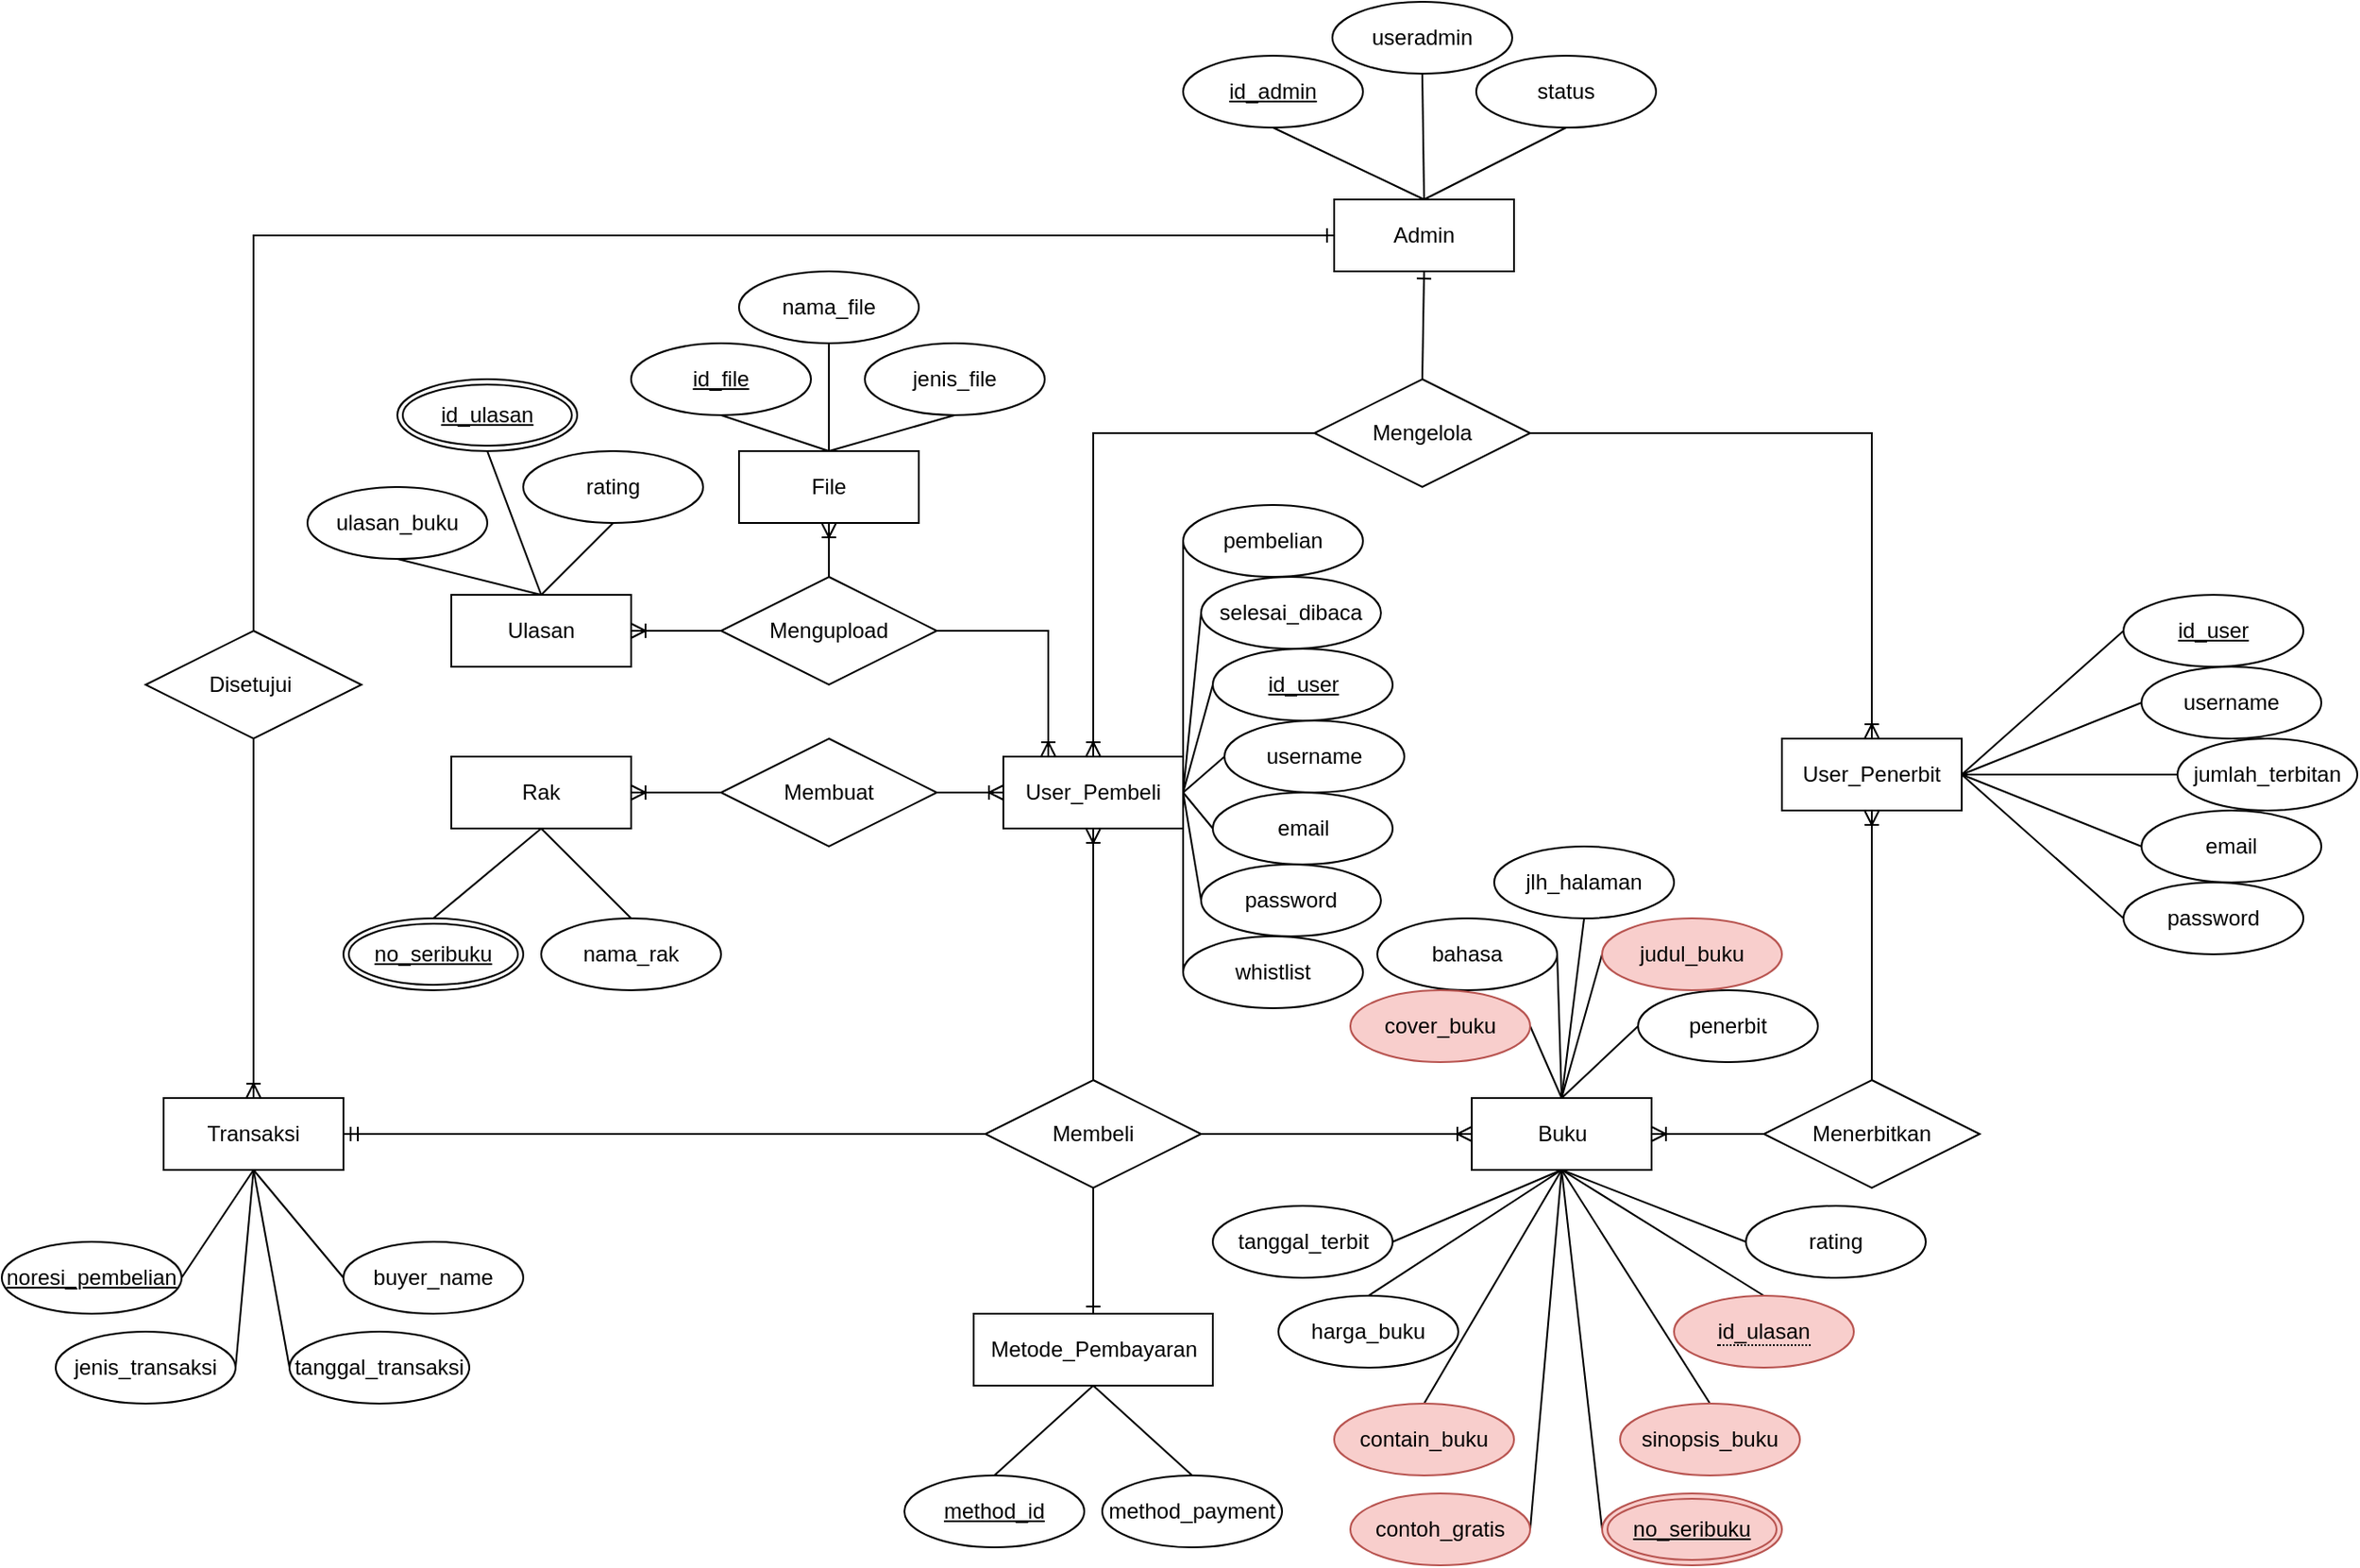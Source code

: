 <mxfile version="18.0.1" type="device"><diagram id="R2lEEEUBdFMjLlhIrx00" name="Page-1"><mxGraphModel dx="1938" dy="1930" grid="1" gridSize="10" guides="1" tooltips="1" connect="1" arrows="1" fold="1" page="1" pageScale="1" pageWidth="850" pageHeight="1100" math="0" shadow="0" extFonts="Permanent Marker^https://fonts.googleapis.com/css?family=Permanent+Marker"><root><mxCell id="0"/><mxCell id="1" parent="0"/><mxCell id="Fz3uIqZhDs0v7qTaMDHG-5" value="Admin" style="whiteSpace=wrap;html=1;align=center;fontFamily=Helvetica;fontSize=12;fontColor=default;startSize=30;strokeColor=default;fillColor=default;" parent="1" vertex="1"><mxGeometry x="351" y="70" width="100" height="40" as="geometry"/></mxCell><mxCell id="Fz3uIqZhDs0v7qTaMDHG-6" value="Mengelola" style="shape=rhombus;perimeter=rhombusPerimeter;whiteSpace=wrap;html=1;align=center;fontFamily=Helvetica;fontSize=12;fontColor=default;startSize=30;strokeColor=default;fillColor=default;" parent="1" vertex="1"><mxGeometry x="340" y="170" width="120" height="60" as="geometry"/></mxCell><mxCell id="Fz3uIqZhDs0v7qTaMDHG-72" style="edgeStyle=none;rounded=0;orthogonalLoop=1;jettySize=auto;html=1;exitX=1;exitY=0.5;exitDx=0;exitDy=0;entryX=0;entryY=0.5;entryDx=0;entryDy=0;fontFamily=Helvetica;fontSize=12;fontColor=default;endArrow=none;endFill=0;startSize=30;" parent="1" source="Fz3uIqZhDs0v7qTaMDHG-9" target="Fz3uIqZhDs0v7qTaMDHG-41" edge="1"><mxGeometry relative="1" as="geometry"/></mxCell><mxCell id="Fz3uIqZhDs0v7qTaMDHG-9" value="User_Penerbit" style="whiteSpace=wrap;html=1;align=center;fontFamily=Helvetica;fontSize=12;fontColor=default;startSize=30;strokeColor=default;fillColor=default;" parent="1" vertex="1"><mxGeometry x="600" y="370" width="100" height="40" as="geometry"/></mxCell><mxCell id="Fz3uIqZhDs0v7qTaMDHG-97" style="edgeStyle=none;rounded=0;orthogonalLoop=1;jettySize=auto;html=1;exitX=1;exitY=0.5;exitDx=0;exitDy=0;entryX=0;entryY=0.5;entryDx=0;entryDy=0;fontFamily=Helvetica;fontSize=12;fontColor=default;startArrow=none;startFill=0;endArrow=none;endFill=0;startSize=30;" parent="1" source="Fz3uIqZhDs0v7qTaMDHG-10" target="Fz3uIqZhDs0v7qTaMDHG-47" edge="1"><mxGeometry relative="1" as="geometry"/></mxCell><mxCell id="Fz3uIqZhDs0v7qTaMDHG-98" style="edgeStyle=none;rounded=0;orthogonalLoop=1;jettySize=auto;html=1;exitX=1;exitY=0.5;exitDx=0;exitDy=0;entryX=0;entryY=0.5;entryDx=0;entryDy=0;fontFamily=Helvetica;fontSize=12;fontColor=default;startArrow=none;startFill=0;endArrow=none;endFill=0;startSize=30;" parent="1" source="Fz3uIqZhDs0v7qTaMDHG-10" target="Fz3uIqZhDs0v7qTaMDHG-48" edge="1"><mxGeometry relative="1" as="geometry"/></mxCell><mxCell id="Fz3uIqZhDs0v7qTaMDHG-99" style="edgeStyle=none;rounded=0;orthogonalLoop=1;jettySize=auto;html=1;exitX=1;exitY=0.5;exitDx=0;exitDy=0;entryX=0;entryY=0.5;entryDx=0;entryDy=0;fontFamily=Helvetica;fontSize=12;fontColor=default;startArrow=none;startFill=0;endArrow=none;endFill=0;startSize=30;" parent="1" source="Fz3uIqZhDs0v7qTaMDHG-10" target="Fz3uIqZhDs0v7qTaMDHG-49" edge="1"><mxGeometry relative="1" as="geometry"/></mxCell><mxCell id="Fz3uIqZhDs0v7qTaMDHG-100" style="edgeStyle=none;rounded=0;orthogonalLoop=1;jettySize=auto;html=1;exitX=1;exitY=0.5;exitDx=0;exitDy=0;entryX=0;entryY=0.5;entryDx=0;entryDy=0;fontFamily=Helvetica;fontSize=12;fontColor=default;startArrow=none;startFill=0;endArrow=none;endFill=0;startSize=30;" parent="1" source="Fz3uIqZhDs0v7qTaMDHG-10" target="Fz3uIqZhDs0v7qTaMDHG-50" edge="1"><mxGeometry relative="1" as="geometry"/></mxCell><mxCell id="Fz3uIqZhDs0v7qTaMDHG-103" style="edgeStyle=none;rounded=0;orthogonalLoop=1;jettySize=auto;html=1;exitX=1;exitY=0.5;exitDx=0;exitDy=0;entryX=0;entryY=0.5;entryDx=0;entryDy=0;fontFamily=Helvetica;fontSize=12;fontColor=default;startArrow=none;startFill=0;endArrow=none;endFill=0;startSize=30;" parent="1" source="Fz3uIqZhDs0v7qTaMDHG-10" target="Fz3uIqZhDs0v7qTaMDHG-60" edge="1"><mxGeometry relative="1" as="geometry"/></mxCell><mxCell id="Fz3uIqZhDs0v7qTaMDHG-10" value="User_Pembeli" style="whiteSpace=wrap;html=1;align=center;fontFamily=Helvetica;fontSize=12;fontColor=default;startSize=30;strokeColor=default;fillColor=default;" parent="1" vertex="1"><mxGeometry x="167" y="380" width="100" height="40" as="geometry"/></mxCell><mxCell id="Fz3uIqZhDs0v7qTaMDHG-11" value="Menerbitkan" style="shape=rhombus;perimeter=rhombusPerimeter;whiteSpace=wrap;html=1;align=center;fontFamily=Helvetica;fontSize=12;fontColor=default;startSize=30;strokeColor=default;fillColor=default;" parent="1" vertex="1"><mxGeometry x="590" y="560" width="120" height="60" as="geometry"/></mxCell><mxCell id="Fz3uIqZhDs0v7qTaMDHG-80" style="edgeStyle=none;rounded=0;orthogonalLoop=1;jettySize=auto;html=1;exitX=0.5;exitY=1;exitDx=0;exitDy=0;entryX=0;entryY=0.5;entryDx=0;entryDy=0;fontFamily=Helvetica;fontSize=12;fontColor=default;endArrow=none;endFill=0;startSize=30;" parent="1" source="Fz3uIqZhDs0v7qTaMDHG-12" target="dMquR4QfXx-aqiYrmvUy-28" edge="1"><mxGeometry relative="1" as="geometry"><mxPoint x="479" y="710" as="targetPoint"/></mxGeometry></mxCell><mxCell id="dMquR4QfXx-aqiYrmvUy-2" style="rounded=0;orthogonalLoop=1;jettySize=auto;html=1;exitX=0.5;exitY=1;exitDx=0;exitDy=0;entryX=1;entryY=0.5;entryDx=0;entryDy=0;endArrow=none;endFill=0;" parent="1" source="Fz3uIqZhDs0v7qTaMDHG-12" target="dMquR4QfXx-aqiYrmvUy-3" edge="1"><mxGeometry relative="1" as="geometry"><mxPoint x="512" y="750" as="targetPoint"/></mxGeometry></mxCell><mxCell id="Fz3uIqZhDs0v7qTaMDHG-12" value="Buku" style="whiteSpace=wrap;html=1;align=center;fontFamily=Helvetica;fontSize=12;fontColor=default;startSize=30;strokeColor=default;fillColor=default;" parent="1" vertex="1"><mxGeometry x="427.5" y="570" width="100" height="40" as="geometry"/></mxCell><mxCell id="Fz3uIqZhDs0v7qTaMDHG-13" value="Membeli" style="shape=rhombus;perimeter=rhombusPerimeter;whiteSpace=wrap;html=1;align=center;fontFamily=Helvetica;fontSize=12;fontColor=default;startSize=30;strokeColor=default;fillColor=default;" parent="1" vertex="1"><mxGeometry x="157" y="560" width="120" height="60" as="geometry"/></mxCell><mxCell id="Fz3uIqZhDs0v7qTaMDHG-14" value="Metode_Pembayaran" style="whiteSpace=wrap;html=1;align=center;fontFamily=Helvetica;fontSize=12;fontColor=default;startSize=30;strokeColor=default;fillColor=default;" parent="1" vertex="1"><mxGeometry x="150.5" y="690" width="133" height="40" as="geometry"/></mxCell><mxCell id="Fz3uIqZhDs0v7qTaMDHG-15" value="Transaksi" style="whiteSpace=wrap;html=1;align=center;fontFamily=Helvetica;fontSize=12;fontColor=default;startSize=30;strokeColor=default;fillColor=default;" parent="1" vertex="1"><mxGeometry x="-300" y="570" width="100" height="40" as="geometry"/></mxCell><mxCell id="Fz3uIqZhDs0v7qTaMDHG-16" value="Disetujui&amp;nbsp;" style="shape=rhombus;perimeter=rhombusPerimeter;whiteSpace=wrap;html=1;align=center;fontFamily=Helvetica;fontSize=12;fontColor=default;startSize=30;strokeColor=default;fillColor=default;" parent="1" vertex="1"><mxGeometry x="-310" y="310" width="120" height="60" as="geometry"/></mxCell><mxCell id="Fz3uIqZhDs0v7qTaMDHG-18" value="" style="fontSize=12;html=1;endArrow=ERone;endFill=1;rounded=0;fontFamily=Helvetica;fontColor=default;startSize=30;entryX=0.5;entryY=1;entryDx=0;entryDy=0;exitX=0.5;exitY=0;exitDx=0;exitDy=0;" parent="1" source="Fz3uIqZhDs0v7qTaMDHG-6" target="Fz3uIqZhDs0v7qTaMDHG-5" edge="1"><mxGeometry width="100" height="100" relative="1" as="geometry"><mxPoint x="360" y="280" as="sourcePoint"/><mxPoint x="460" y="180" as="targetPoint"/></mxGeometry></mxCell><mxCell id="Fz3uIqZhDs0v7qTaMDHG-20" value="" style="edgeStyle=orthogonalEdgeStyle;fontSize=12;html=1;endArrow=ERoneToMany;rounded=0;fontFamily=Helvetica;fontColor=default;startSize=30;entryX=0.5;entryY=0;entryDx=0;entryDy=0;" parent="1" source="Fz3uIqZhDs0v7qTaMDHG-6" target="Fz3uIqZhDs0v7qTaMDHG-9" edge="1"><mxGeometry width="100" height="100" relative="1" as="geometry"><mxPoint x="490" y="240" as="sourcePoint"/><mxPoint x="590" y="140" as="targetPoint"/></mxGeometry></mxCell><mxCell id="Fz3uIqZhDs0v7qTaMDHG-21" value="" style="edgeStyle=orthogonalEdgeStyle;fontSize=12;html=1;endArrow=ERoneToMany;rounded=0;fontFamily=Helvetica;fontColor=default;startSize=30;entryX=0.5;entryY=0;entryDx=0;entryDy=0;" parent="1" source="Fz3uIqZhDs0v7qTaMDHG-6" target="Fz3uIqZhDs0v7qTaMDHG-10" edge="1"><mxGeometry width="100" height="100" relative="1" as="geometry"><mxPoint x="470" y="210" as="sourcePoint"/><mxPoint x="593" y="290" as="targetPoint"/></mxGeometry></mxCell><mxCell id="Fz3uIqZhDs0v7qTaMDHG-24" value="" style="edgeStyle=orthogonalEdgeStyle;fontSize=12;html=1;endArrow=ERoneToMany;rounded=0;fontFamily=Helvetica;fontColor=default;startSize=30;entryX=0.5;entryY=1;entryDx=0;entryDy=0;exitX=0.5;exitY=0;exitDx=0;exitDy=0;" parent="1" source="Fz3uIqZhDs0v7qTaMDHG-11" target="Fz3uIqZhDs0v7qTaMDHG-9" edge="1"><mxGeometry width="100" height="100" relative="1" as="geometry"><mxPoint x="470" y="210" as="sourcePoint"/><mxPoint x="593" y="290" as="targetPoint"/></mxGeometry></mxCell><mxCell id="Fz3uIqZhDs0v7qTaMDHG-25" value="" style="edgeStyle=orthogonalEdgeStyle;fontSize=12;html=1;endArrow=ERoneToMany;rounded=0;fontFamily=Helvetica;fontColor=default;startSize=30;entryX=1;entryY=0.5;entryDx=0;entryDy=0;exitX=0;exitY=0.5;exitDx=0;exitDy=0;" parent="1" source="Fz3uIqZhDs0v7qTaMDHG-11" target="Fz3uIqZhDs0v7qTaMDHG-12" edge="1"><mxGeometry width="100" height="100" relative="1" as="geometry"><mxPoint x="593" y="370" as="sourcePoint"/><mxPoint x="593" y="330" as="targetPoint"/></mxGeometry></mxCell><mxCell id="Fz3uIqZhDs0v7qTaMDHG-26" value="" style="edgeStyle=orthogonalEdgeStyle;fontSize=12;html=1;endArrow=ERoneToMany;rounded=0;fontFamily=Helvetica;fontColor=default;startSize=30;entryX=0.5;entryY=1;entryDx=0;entryDy=0;exitX=0.5;exitY=0;exitDx=0;exitDy=0;" parent="1" source="Fz3uIqZhDs0v7qTaMDHG-13" target="Fz3uIqZhDs0v7qTaMDHG-10" edge="1"><mxGeometry width="100" height="100" relative="1" as="geometry"><mxPoint x="533" y="400" as="sourcePoint"/><mxPoint x="461" y="400" as="targetPoint"/></mxGeometry></mxCell><mxCell id="Fz3uIqZhDs0v7qTaMDHG-27" value="" style="edgeStyle=orthogonalEdgeStyle;fontSize=12;html=1;endArrow=ERoneToMany;rounded=0;fontFamily=Helvetica;fontColor=default;startSize=30;exitX=1;exitY=0.5;exitDx=0;exitDy=0;entryX=0;entryY=0.5;entryDx=0;entryDy=0;" parent="1" source="Fz3uIqZhDs0v7qTaMDHG-13" target="Fz3uIqZhDs0v7qTaMDHG-12" edge="1"><mxGeometry width="100" height="100" relative="1" as="geometry"><mxPoint x="227" y="370" as="sourcePoint"/><mxPoint x="350" y="490" as="targetPoint"/></mxGeometry></mxCell><mxCell id="Fz3uIqZhDs0v7qTaMDHG-28" value="" style="fontSize=12;html=1;endArrow=ERone;endFill=1;rounded=0;fontFamily=Helvetica;fontColor=default;startSize=30;exitX=0.5;exitY=1;exitDx=0;exitDy=0;entryX=0.5;entryY=0;entryDx=0;entryDy=0;" parent="1" source="Fz3uIqZhDs0v7qTaMDHG-13" target="Fz3uIqZhDs0v7qTaMDHG-14" edge="1"><mxGeometry width="100" height="100" relative="1" as="geometry"><mxPoint x="360" y="380" as="sourcePoint"/><mxPoint x="460" y="280" as="targetPoint"/></mxGeometry></mxCell><mxCell id="Fz3uIqZhDs0v7qTaMDHG-29" value="" style="edgeStyle=entityRelationEdgeStyle;fontSize=12;html=1;endArrow=ERmandOne;rounded=0;fontFamily=Helvetica;fontColor=default;startSize=30;exitX=0;exitY=0.5;exitDx=0;exitDy=0;" parent="1" source="Fz3uIqZhDs0v7qTaMDHG-13" target="Fz3uIqZhDs0v7qTaMDHG-15" edge="1"><mxGeometry width="100" height="100" relative="1" as="geometry"><mxPoint x="360" y="380" as="sourcePoint"/><mxPoint x="460" y="280" as="targetPoint"/></mxGeometry></mxCell><mxCell id="Fz3uIqZhDs0v7qTaMDHG-30" value="" style="edgeStyle=orthogonalEdgeStyle;fontSize=12;html=1;endArrow=ERoneToMany;rounded=0;fontFamily=Helvetica;fontColor=default;startSize=30;entryX=0.5;entryY=0;entryDx=0;entryDy=0;exitX=0.5;exitY=1;exitDx=0;exitDy=0;" parent="1" source="Fz3uIqZhDs0v7qTaMDHG-16" target="Fz3uIqZhDs0v7qTaMDHG-15" edge="1"><mxGeometry width="100" height="100" relative="1" as="geometry"><mxPoint x="50" y="210" as="sourcePoint"/><mxPoint x="227" y="290" as="targetPoint"/></mxGeometry></mxCell><mxCell id="Fz3uIqZhDs0v7qTaMDHG-31" value="" style="edgeStyle=orthogonalEdgeStyle;fontSize=12;html=1;endArrow=ERone;endFill=1;rounded=0;fontFamily=Helvetica;fontColor=default;startSize=30;exitX=0.5;exitY=0;exitDx=0;exitDy=0;entryX=0;entryY=0.5;entryDx=0;entryDy=0;" parent="1" source="Fz3uIqZhDs0v7qTaMDHG-16" target="Fz3uIqZhDs0v7qTaMDHG-5" edge="1"><mxGeometry width="100" height="100" relative="1" as="geometry"><mxPoint x="360" y="280" as="sourcePoint"/><mxPoint x="460" y="180" as="targetPoint"/></mxGeometry></mxCell><mxCell id="Fz3uIqZhDs0v7qTaMDHG-32" value="Mengupload" style="shape=rhombus;perimeter=rhombusPerimeter;whiteSpace=wrap;html=1;align=center;fontFamily=Helvetica;fontSize=12;fontColor=default;startSize=30;strokeColor=default;fillColor=default;" parent="1" vertex="1"><mxGeometry x="10" y="280" width="120" height="60" as="geometry"/></mxCell><mxCell id="Fz3uIqZhDs0v7qTaMDHG-33" value="File" style="whiteSpace=wrap;html=1;align=center;fontFamily=Helvetica;fontSize=12;fontColor=default;startSize=30;strokeColor=default;fillColor=default;" parent="1" vertex="1"><mxGeometry x="20" y="210" width="100" height="40" as="geometry"/></mxCell><mxCell id="Fz3uIqZhDs0v7qTaMDHG-34" value="" style="edgeStyle=orthogonalEdgeStyle;fontSize=12;html=1;endArrow=ERoneToMany;rounded=0;fontFamily=Helvetica;fontColor=default;startSize=30;exitX=1;exitY=0.5;exitDx=0;exitDy=0;entryX=0.25;entryY=0;entryDx=0;entryDy=0;startArrow=none;startFill=0;" parent="1" source="Fz3uIqZhDs0v7qTaMDHG-32" target="Fz3uIqZhDs0v7qTaMDHG-10" edge="1"><mxGeometry width="100" height="100" relative="1" as="geometry"><mxPoint x="110" y="301" as="sourcePoint"/><mxPoint x="167" y="301" as="targetPoint"/></mxGeometry></mxCell><mxCell id="Fz3uIqZhDs0v7qTaMDHG-37" value="" style="fontSize=12;html=1;endArrow=ERoneToMany;rounded=0;fontFamily=Helvetica;fontColor=default;startSize=30;entryX=0.5;entryY=1;entryDx=0;entryDy=0;exitX=0.5;exitY=0;exitDx=0;exitDy=0;" parent="1" source="Fz3uIqZhDs0v7qTaMDHG-32" target="Fz3uIqZhDs0v7qTaMDHG-33" edge="1"><mxGeometry width="100" height="100" relative="1" as="geometry"><mxPoint x="-10" y="300" as="sourcePoint"/><mxPoint x="200" y="190" as="targetPoint"/></mxGeometry></mxCell><mxCell id="Fz3uIqZhDs0v7qTaMDHG-69" style="rounded=0;orthogonalLoop=1;jettySize=auto;html=1;exitX=0.5;exitY=1;exitDx=0;exitDy=0;entryX=0.5;entryY=0;entryDx=0;entryDy=0;fontFamily=Helvetica;fontSize=12;fontColor=default;startSize=30;endArrow=none;endFill=0;" parent="1" source="Fz3uIqZhDs0v7qTaMDHG-38" target="Fz3uIqZhDs0v7qTaMDHG-5" edge="1"><mxGeometry relative="1" as="geometry"/></mxCell><mxCell id="Fz3uIqZhDs0v7qTaMDHG-38" value="id_admin" style="ellipse;whiteSpace=wrap;html=1;align=center;fontStyle=4;fontFamily=Helvetica;fontSize=12;fontColor=default;startSize=30;strokeColor=default;fillColor=default;" parent="1" vertex="1"><mxGeometry x="267" y="-10" width="100" height="40" as="geometry"/></mxCell><mxCell id="Fz3uIqZhDs0v7qTaMDHG-70" style="edgeStyle=none;rounded=0;orthogonalLoop=1;jettySize=auto;html=1;exitX=0.5;exitY=1;exitDx=0;exitDy=0;entryX=0.5;entryY=0;entryDx=0;entryDy=0;fontFamily=Helvetica;fontSize=12;fontColor=default;endArrow=none;endFill=0;startSize=30;" parent="1" source="Fz3uIqZhDs0v7qTaMDHG-39" target="Fz3uIqZhDs0v7qTaMDHG-5" edge="1"><mxGeometry relative="1" as="geometry"/></mxCell><mxCell id="Fz3uIqZhDs0v7qTaMDHG-39" value="useradmin" style="ellipse;whiteSpace=wrap;html=1;align=center;fontFamily=Helvetica;fontSize=12;fontColor=default;startSize=30;strokeColor=default;fillColor=default;" parent="1" vertex="1"><mxGeometry x="350" y="-40" width="100" height="40" as="geometry"/></mxCell><mxCell id="Fz3uIqZhDs0v7qTaMDHG-71" style="edgeStyle=none;rounded=0;orthogonalLoop=1;jettySize=auto;html=1;exitX=0.5;exitY=1;exitDx=0;exitDy=0;entryX=0.5;entryY=0;entryDx=0;entryDy=0;fontFamily=Helvetica;fontSize=12;fontColor=default;endArrow=none;endFill=0;startSize=30;" parent="1" source="Fz3uIqZhDs0v7qTaMDHG-40" target="Fz3uIqZhDs0v7qTaMDHG-5" edge="1"><mxGeometry relative="1" as="geometry"/></mxCell><mxCell id="Fz3uIqZhDs0v7qTaMDHG-40" value="status" style="ellipse;whiteSpace=wrap;html=1;align=center;fontFamily=Helvetica;fontSize=12;fontColor=default;startSize=30;strokeColor=default;fillColor=default;" parent="1" vertex="1"><mxGeometry x="430" y="-10" width="100" height="40" as="geometry"/></mxCell><mxCell id="Fz3uIqZhDs0v7qTaMDHG-41" value="id_user" style="ellipse;whiteSpace=wrap;html=1;align=center;fontStyle=4;fontFamily=Helvetica;fontSize=12;fontColor=default;startSize=30;strokeColor=default;fillColor=default;" parent="1" vertex="1"><mxGeometry x="790" y="290" width="100" height="40" as="geometry"/></mxCell><mxCell id="Fz3uIqZhDs0v7qTaMDHG-74" style="edgeStyle=none;rounded=0;orthogonalLoop=1;jettySize=auto;html=1;exitX=0;exitY=0.5;exitDx=0;exitDy=0;entryX=1;entryY=0.5;entryDx=0;entryDy=0;fontFamily=Helvetica;fontSize=12;fontColor=default;endArrow=none;endFill=0;startSize=30;" parent="1" source="Fz3uIqZhDs0v7qTaMDHG-42" target="Fz3uIqZhDs0v7qTaMDHG-9" edge="1"><mxGeometry relative="1" as="geometry"/></mxCell><mxCell id="Fz3uIqZhDs0v7qTaMDHG-42" value="username" style="ellipse;whiteSpace=wrap;html=1;align=center;fontFamily=Helvetica;fontSize=12;fontColor=default;startSize=30;strokeColor=default;fillColor=default;" parent="1" vertex="1"><mxGeometry x="800" y="330" width="100" height="40" as="geometry"/></mxCell><mxCell id="Fz3uIqZhDs0v7qTaMDHG-78" style="edgeStyle=none;rounded=0;orthogonalLoop=1;jettySize=auto;html=1;exitX=0;exitY=0.5;exitDx=0;exitDy=0;entryX=1;entryY=0.5;entryDx=0;entryDy=0;fontFamily=Helvetica;fontSize=12;fontColor=default;endArrow=none;endFill=0;startSize=30;" parent="1" source="Fz3uIqZhDs0v7qTaMDHG-43" target="Fz3uIqZhDs0v7qTaMDHG-9" edge="1"><mxGeometry relative="1" as="geometry"/></mxCell><mxCell id="Fz3uIqZhDs0v7qTaMDHG-43" value="email" style="ellipse;whiteSpace=wrap;html=1;align=center;fontFamily=Helvetica;fontSize=12;fontColor=default;startSize=30;strokeColor=default;fillColor=default;" parent="1" vertex="1"><mxGeometry x="800" y="410" width="100" height="40" as="geometry"/></mxCell><mxCell id="Fz3uIqZhDs0v7qTaMDHG-75" style="edgeStyle=none;rounded=0;orthogonalLoop=1;jettySize=auto;html=1;exitX=0;exitY=0.5;exitDx=0;exitDy=0;entryX=1;entryY=0.5;entryDx=0;entryDy=0;fontFamily=Helvetica;fontSize=12;fontColor=default;endArrow=none;endFill=0;startSize=30;" parent="1" source="Fz3uIqZhDs0v7qTaMDHG-44" target="Fz3uIqZhDs0v7qTaMDHG-9" edge="1"><mxGeometry relative="1" as="geometry"/></mxCell><mxCell id="Fz3uIqZhDs0v7qTaMDHG-44" value="jumlah_terbitan" style="ellipse;whiteSpace=wrap;html=1;align=center;fontFamily=Helvetica;fontSize=12;fontColor=default;startSize=30;strokeColor=default;fillColor=default;" parent="1" vertex="1"><mxGeometry x="820" y="370" width="100" height="40" as="geometry"/></mxCell><mxCell id="Fz3uIqZhDs0v7qTaMDHG-79" style="edgeStyle=none;rounded=0;orthogonalLoop=1;jettySize=auto;html=1;exitX=0;exitY=0.5;exitDx=0;exitDy=0;entryX=1;entryY=0.5;entryDx=0;entryDy=0;fontFamily=Helvetica;fontSize=12;fontColor=default;endArrow=none;endFill=0;startSize=30;" parent="1" source="Fz3uIqZhDs0v7qTaMDHG-46" target="Fz3uIqZhDs0v7qTaMDHG-9" edge="1"><mxGeometry relative="1" as="geometry"/></mxCell><mxCell id="Fz3uIqZhDs0v7qTaMDHG-46" value="password" style="ellipse;whiteSpace=wrap;html=1;align=center;fontFamily=Helvetica;fontSize=12;fontColor=default;startSize=30;strokeColor=default;fillColor=default;" parent="1" vertex="1"><mxGeometry x="790" y="450" width="100" height="40" as="geometry"/></mxCell><mxCell id="Fz3uIqZhDs0v7qTaMDHG-47" value="id_user" style="ellipse;whiteSpace=wrap;html=1;align=center;fontStyle=4;fontFamily=Helvetica;fontSize=12;fontColor=default;startSize=30;strokeColor=default;fillColor=default;" parent="1" vertex="1"><mxGeometry x="283.5" y="320" width="100" height="40" as="geometry"/></mxCell><mxCell id="Fz3uIqZhDs0v7qTaMDHG-48" value="username" style="ellipse;whiteSpace=wrap;html=1;align=center;fontFamily=Helvetica;fontSize=12;fontColor=default;startSize=30;strokeColor=default;fillColor=default;" parent="1" vertex="1"><mxGeometry x="290" y="360" width="100" height="40" as="geometry"/></mxCell><mxCell id="Fz3uIqZhDs0v7qTaMDHG-49" value="email" style="ellipse;whiteSpace=wrap;html=1;align=center;fontFamily=Helvetica;fontSize=12;fontColor=default;startSize=30;strokeColor=default;fillColor=default;" parent="1" vertex="1"><mxGeometry x="283.5" y="400" width="100" height="40" as="geometry"/></mxCell><mxCell id="Fz3uIqZhDs0v7qTaMDHG-50" value="password" style="ellipse;whiteSpace=wrap;html=1;align=center;fontFamily=Helvetica;fontSize=12;fontColor=default;startSize=30;strokeColor=default;fillColor=default;" parent="1" vertex="1"><mxGeometry x="277" y="440" width="100" height="40" as="geometry"/></mxCell><mxCell id="Fz3uIqZhDs0v7qTaMDHG-82" style="edgeStyle=none;rounded=0;orthogonalLoop=1;jettySize=auto;html=1;exitX=0.5;exitY=0;exitDx=0;exitDy=0;fontFamily=Helvetica;fontSize=12;fontColor=default;endArrow=none;endFill=0;startSize=30;entryX=0.5;entryY=1;entryDx=0;entryDy=0;" parent="1" source="Fz3uIqZhDs0v7qTaMDHG-55" target="Fz3uIqZhDs0v7qTaMDHG-12" edge="1"><mxGeometry relative="1" as="geometry"><mxPoint x="400" y="510" as="targetPoint"/></mxGeometry></mxCell><mxCell id="Fz3uIqZhDs0v7qTaMDHG-55" value="contain_buku" style="ellipse;whiteSpace=wrap;html=1;align=center;fontFamily=Helvetica;fontSize=12;startSize=30;strokeColor=#b85450;fillColor=#f8cecc;" parent="1" vertex="1"><mxGeometry x="351" y="740" width="100" height="40" as="geometry"/></mxCell><mxCell id="Fz3uIqZhDs0v7qTaMDHG-81" style="edgeStyle=none;rounded=0;orthogonalLoop=1;jettySize=auto;html=1;exitX=0.5;exitY=0;exitDx=0;exitDy=0;entryX=0.5;entryY=1;entryDx=0;entryDy=0;fontFamily=Helvetica;fontSize=12;fontColor=default;endArrow=none;endFill=0;startSize=30;" parent="1" source="Fz3uIqZhDs0v7qTaMDHG-57" target="Fz3uIqZhDs0v7qTaMDHG-12" edge="1"><mxGeometry relative="1" as="geometry"/></mxCell><mxCell id="Fz3uIqZhDs0v7qTaMDHG-57" value="harga_buku" style="ellipse;whiteSpace=wrap;html=1;align=center;fontFamily=Helvetica;fontSize=12;fontColor=default;startSize=30;strokeColor=default;fillColor=default;" parent="1" vertex="1"><mxGeometry x="320" y="680" width="100" height="40" as="geometry"/></mxCell><mxCell id="Fz3uIqZhDs0v7qTaMDHG-84" style="edgeStyle=none;rounded=0;orthogonalLoop=1;jettySize=auto;html=1;exitX=0.5;exitY=0;exitDx=0;exitDy=0;fontFamily=Helvetica;fontSize=12;fontColor=default;endArrow=none;endFill=0;startSize=30;entryX=0.5;entryY=1;entryDx=0;entryDy=0;" parent="1" source="Fz3uIqZhDs0v7qTaMDHG-58" target="Fz3uIqZhDs0v7qTaMDHG-12" edge="1"><mxGeometry relative="1" as="geometry"><mxPoint x="400" y="460" as="targetPoint"/></mxGeometry></mxCell><mxCell id="Fz3uIqZhDs0v7qTaMDHG-58" value="sinopsis_buku" style="ellipse;whiteSpace=wrap;html=1;align=center;fontFamily=Helvetica;fontSize=12;startSize=30;strokeColor=#b85450;fillColor=#f8cecc;" parent="1" vertex="1"><mxGeometry x="510" y="740" width="100" height="40" as="geometry"/></mxCell><mxCell id="Fz3uIqZhDs0v7qTaMDHG-85" style="edgeStyle=none;rounded=0;orthogonalLoop=1;jettySize=auto;html=1;exitX=0.5;exitY=0;exitDx=0;exitDy=0;entryX=0.5;entryY=1;entryDx=0;entryDy=0;fontFamily=Helvetica;fontSize=12;fontColor=default;endArrow=none;endFill=0;startSize=30;" parent="1" source="PZASgbXvr4ngqrXZ3KAn-36" target="Fz3uIqZhDs0v7qTaMDHG-12" edge="1"><mxGeometry relative="1" as="geometry"><mxPoint x="610" y="690" as="sourcePoint"/></mxGeometry></mxCell><mxCell id="Fz3uIqZhDs0v7qTaMDHG-60" value="whistlist" style="ellipse;whiteSpace=wrap;html=1;align=center;fontFamily=Helvetica;fontSize=12;fontColor=default;startSize=30;strokeColor=default;fillColor=default;" parent="1" vertex="1"><mxGeometry x="267" y="480" width="100" height="40" as="geometry"/></mxCell><mxCell id="Fz3uIqZhDs0v7qTaMDHG-86" style="edgeStyle=none;rounded=0;orthogonalLoop=1;jettySize=auto;html=1;exitX=0.5;exitY=0;exitDx=0;exitDy=0;entryX=0.5;entryY=1;entryDx=0;entryDy=0;fontFamily=Helvetica;fontSize=12;fontColor=default;endArrow=none;endFill=0;startSize=30;" parent="1" source="Fz3uIqZhDs0v7qTaMDHG-61" target="Fz3uIqZhDs0v7qTaMDHG-14" edge="1"><mxGeometry relative="1" as="geometry"/></mxCell><mxCell id="Fz3uIqZhDs0v7qTaMDHG-61" value="&lt;u&gt;method_id&lt;/u&gt;" style="ellipse;whiteSpace=wrap;html=1;align=center;fontFamily=Helvetica;fontSize=12;fontColor=default;startSize=30;strokeColor=default;fillColor=default;" parent="1" vertex="1"><mxGeometry x="112" y="780" width="100" height="40" as="geometry"/></mxCell><mxCell id="Fz3uIqZhDs0v7qTaMDHG-87" style="edgeStyle=none;rounded=0;orthogonalLoop=1;jettySize=auto;html=1;exitX=0.5;exitY=0;exitDx=0;exitDy=0;entryX=0.5;entryY=1;entryDx=0;entryDy=0;fontFamily=Helvetica;fontSize=12;fontColor=default;endArrow=none;endFill=0;startSize=30;" parent="1" source="Fz3uIqZhDs0v7qTaMDHG-62" target="Fz3uIqZhDs0v7qTaMDHG-14" edge="1"><mxGeometry relative="1" as="geometry"/></mxCell><mxCell id="Fz3uIqZhDs0v7qTaMDHG-62" value="method_payment" style="ellipse;whiteSpace=wrap;html=1;align=center;fontFamily=Helvetica;fontSize=12;fontColor=default;startSize=30;strokeColor=default;fillColor=default;" parent="1" vertex="1"><mxGeometry x="222" y="780" width="100" height="40" as="geometry"/></mxCell><mxCell id="Fz3uIqZhDs0v7qTaMDHG-89" style="edgeStyle=none;rounded=0;orthogonalLoop=1;jettySize=auto;html=1;exitX=1;exitY=0.5;exitDx=0;exitDy=0;entryX=0.5;entryY=1;entryDx=0;entryDy=0;fontFamily=Helvetica;fontSize=12;fontColor=default;startArrow=none;startFill=0;endArrow=none;endFill=0;startSize=30;" parent="1" source="Fz3uIqZhDs0v7qTaMDHG-63" target="Fz3uIqZhDs0v7qTaMDHG-15" edge="1"><mxGeometry relative="1" as="geometry"/></mxCell><mxCell id="Fz3uIqZhDs0v7qTaMDHG-63" value="noresi_pembelian" style="ellipse;whiteSpace=wrap;html=1;align=center;fontStyle=4;fontFamily=Helvetica;fontSize=12;fontColor=default;startSize=30;strokeColor=default;fillColor=default;" parent="1" vertex="1"><mxGeometry x="-390" y="650" width="100" height="40" as="geometry"/></mxCell><mxCell id="Fz3uIqZhDs0v7qTaMDHG-93" style="edgeStyle=none;rounded=0;orthogonalLoop=1;jettySize=auto;html=1;exitX=0;exitY=0.5;exitDx=0;exitDy=0;entryX=0.5;entryY=1;entryDx=0;entryDy=0;fontFamily=Helvetica;fontSize=12;fontColor=default;startArrow=none;startFill=0;endArrow=none;endFill=0;startSize=30;" parent="1" source="Fz3uIqZhDs0v7qTaMDHG-64" target="Fz3uIqZhDs0v7qTaMDHG-15" edge="1"><mxGeometry relative="1" as="geometry"/></mxCell><mxCell id="Fz3uIqZhDs0v7qTaMDHG-64" value="tanggal_transaksi" style="ellipse;whiteSpace=wrap;html=1;align=center;fontFamily=Helvetica;fontSize=12;fontColor=default;startSize=30;strokeColor=default;fillColor=default;" parent="1" vertex="1"><mxGeometry x="-230" y="700" width="100" height="40" as="geometry"/></mxCell><mxCell id="Fz3uIqZhDs0v7qTaMDHG-92" style="edgeStyle=none;rounded=0;orthogonalLoop=1;jettySize=auto;html=1;exitX=1;exitY=0.5;exitDx=0;exitDy=0;entryX=0.5;entryY=1;entryDx=0;entryDy=0;fontFamily=Helvetica;fontSize=12;fontColor=default;startArrow=none;startFill=0;endArrow=none;endFill=0;startSize=30;" parent="1" source="Fz3uIqZhDs0v7qTaMDHG-65" target="Fz3uIqZhDs0v7qTaMDHG-15" edge="1"><mxGeometry relative="1" as="geometry"/></mxCell><mxCell id="Fz3uIqZhDs0v7qTaMDHG-65" value="jenis_transaksi" style="ellipse;whiteSpace=wrap;html=1;align=center;fontFamily=Helvetica;fontSize=12;fontColor=default;startSize=30;strokeColor=default;fillColor=default;" parent="1" vertex="1"><mxGeometry x="-360" y="700" width="100" height="40" as="geometry"/></mxCell><mxCell id="Fz3uIqZhDs0v7qTaMDHG-91" style="edgeStyle=none;rounded=0;orthogonalLoop=1;jettySize=auto;html=1;exitX=0;exitY=0.5;exitDx=0;exitDy=0;entryX=0.5;entryY=1;entryDx=0;entryDy=0;fontFamily=Helvetica;fontSize=12;fontColor=default;startArrow=none;startFill=0;endArrow=none;endFill=0;startSize=30;" parent="1" source="Fz3uIqZhDs0v7qTaMDHG-66" target="Fz3uIqZhDs0v7qTaMDHG-15" edge="1"><mxGeometry relative="1" as="geometry"/></mxCell><mxCell id="Fz3uIqZhDs0v7qTaMDHG-66" value="buyer_name" style="ellipse;whiteSpace=wrap;html=1;align=center;fontFamily=Helvetica;fontSize=12;fontColor=default;startSize=30;strokeColor=default;fillColor=default;" parent="1" vertex="1"><mxGeometry x="-200" y="650" width="100" height="40" as="geometry"/></mxCell><mxCell id="Fz3uIqZhDs0v7qTaMDHG-95" style="edgeStyle=none;rounded=0;orthogonalLoop=1;jettySize=auto;html=1;exitX=0.5;exitY=1;exitDx=0;exitDy=0;fontFamily=Helvetica;fontSize=12;fontColor=default;startArrow=none;startFill=0;endArrow=none;endFill=0;startSize=30;entryX=0.5;entryY=0;entryDx=0;entryDy=0;" parent="1" source="Fz3uIqZhDs0v7qTaMDHG-67" target="Fz3uIqZhDs0v7qTaMDHG-33" edge="1"><mxGeometry relative="1" as="geometry"/></mxCell><mxCell id="Fz3uIqZhDs0v7qTaMDHG-67" value="id_file" style="ellipse;whiteSpace=wrap;html=1;align=center;fontStyle=4;fontFamily=Helvetica;fontSize=12;fontColor=default;startSize=30;strokeColor=default;fillColor=default;" parent="1" vertex="1"><mxGeometry x="-40" y="150" width="100" height="40" as="geometry"/></mxCell><mxCell id="Fz3uIqZhDs0v7qTaMDHG-94" style="edgeStyle=none;rounded=0;orthogonalLoop=1;jettySize=auto;html=1;exitX=0.5;exitY=1;exitDx=0;exitDy=0;entryX=0.5;entryY=0;entryDx=0;entryDy=0;fontFamily=Helvetica;fontSize=12;fontColor=default;startArrow=none;startFill=0;endArrow=none;endFill=0;startSize=30;" parent="1" source="Fz3uIqZhDs0v7qTaMDHG-68" target="Fz3uIqZhDs0v7qTaMDHG-33" edge="1"><mxGeometry relative="1" as="geometry"/></mxCell><mxCell id="Fz3uIqZhDs0v7qTaMDHG-68" value="jenis_file" style="ellipse;whiteSpace=wrap;html=1;align=center;fontFamily=Helvetica;fontSize=12;fontColor=default;startSize=30;strokeColor=default;fillColor=default;" parent="1" vertex="1"><mxGeometry x="90" y="150" width="100" height="40" as="geometry"/></mxCell><mxCell id="4wF1Sh2X_MEvYbWbuuCK-3" style="rounded=0;orthogonalLoop=1;jettySize=auto;html=1;exitX=0.5;exitY=1;exitDx=0;exitDy=0;entryX=0.5;entryY=0;entryDx=0;entryDy=0;endArrow=none;endFill=0;" parent="1" source="4wF1Sh2X_MEvYbWbuuCK-1" target="Fz3uIqZhDs0v7qTaMDHG-33" edge="1"><mxGeometry relative="1" as="geometry"/></mxCell><mxCell id="4wF1Sh2X_MEvYbWbuuCK-1" value="nama_file" style="ellipse;whiteSpace=wrap;html=1;align=center;fontFamily=Helvetica;fontSize=12;fontColor=default;startSize=30;strokeColor=default;fillColor=default;" parent="1" vertex="1"><mxGeometry x="20" y="110" width="100" height="40" as="geometry"/></mxCell><mxCell id="dMquR4QfXx-aqiYrmvUy-3" value="contoh_gratis" style="ellipse;whiteSpace=wrap;html=1;align=center;fontFamily=Helvetica;fontSize=12;startSize=30;strokeColor=#b85450;fillColor=#f8cecc;" parent="1" vertex="1"><mxGeometry x="360" y="790" width="100" height="40" as="geometry"/></mxCell><mxCell id="dMquR4QfXx-aqiYrmvUy-5" value="Ulasan" style="whiteSpace=wrap;html=1;align=center;fontFamily=Helvetica;fontSize=12;fontColor=default;startSize=30;strokeColor=default;fillColor=default;" parent="1" vertex="1"><mxGeometry x="-140" y="290" width="100" height="40" as="geometry"/></mxCell><mxCell id="PZASgbXvr4ngqrXZ3KAn-32" style="edgeStyle=none;rounded=0;orthogonalLoop=1;jettySize=auto;html=1;exitX=0;exitY=0.5;exitDx=0;exitDy=0;entryX=0.5;entryY=0;entryDx=0;entryDy=0;endArrow=none;endFill=0;" parent="1" source="dMquR4QfXx-aqiYrmvUy-8" target="Fz3uIqZhDs0v7qTaMDHG-12" edge="1"><mxGeometry relative="1" as="geometry"/></mxCell><mxCell id="dMquR4QfXx-aqiYrmvUy-8" value="penerbit" style="ellipse;whiteSpace=wrap;html=1;align=center;fontFamily=Helvetica;fontSize=12;fontColor=default;startSize=30;strokeColor=default;fillColor=default;" parent="1" vertex="1"><mxGeometry x="520" y="510" width="100" height="40" as="geometry"/></mxCell><mxCell id="PZASgbXvr4ngqrXZ3KAn-30" style="edgeStyle=none;rounded=0;orthogonalLoop=1;jettySize=auto;html=1;exitX=0.5;exitY=1;exitDx=0;exitDy=0;entryX=0.5;entryY=0;entryDx=0;entryDy=0;endArrow=none;endFill=0;" parent="1" source="dMquR4QfXx-aqiYrmvUy-9" target="Fz3uIqZhDs0v7qTaMDHG-12" edge="1"><mxGeometry relative="1" as="geometry"/></mxCell><mxCell id="dMquR4QfXx-aqiYrmvUy-9" value="jlh_halaman" style="ellipse;whiteSpace=wrap;html=1;align=center;fontFamily=Helvetica;fontSize=12;fontColor=default;startSize=30;strokeColor=default;fillColor=default;" parent="1" vertex="1"><mxGeometry x="440" y="430" width="100" height="40" as="geometry"/></mxCell><mxCell id="PZASgbXvr4ngqrXZ3KAn-29" style="edgeStyle=none;rounded=0;orthogonalLoop=1;jettySize=auto;html=1;exitX=1;exitY=0.5;exitDx=0;exitDy=0;endArrow=none;endFill=0;entryX=0.5;entryY=0;entryDx=0;entryDy=0;" parent="1" source="dMquR4QfXx-aqiYrmvUy-10" target="Fz3uIqZhDs0v7qTaMDHG-12" edge="1"><mxGeometry relative="1" as="geometry"><mxPoint x="500" y="550" as="targetPoint"/></mxGeometry></mxCell><mxCell id="dMquR4QfXx-aqiYrmvUy-10" value="bahasa" style="ellipse;whiteSpace=wrap;html=1;align=center;fontFamily=Helvetica;fontSize=12;fontColor=default;startSize=30;strokeColor=default;fillColor=default;" parent="1" vertex="1"><mxGeometry x="375" y="470" width="100" height="40" as="geometry"/></mxCell><mxCell id="PZASgbXvr4ngqrXZ3KAn-34" style="edgeStyle=none;rounded=0;orthogonalLoop=1;jettySize=auto;html=1;exitX=1;exitY=0.5;exitDx=0;exitDy=0;entryX=0.5;entryY=1;entryDx=0;entryDy=0;endArrow=none;endFill=0;" parent="1" source="dMquR4QfXx-aqiYrmvUy-11" target="Fz3uIqZhDs0v7qTaMDHG-12" edge="1"><mxGeometry relative="1" as="geometry"/></mxCell><mxCell id="dMquR4QfXx-aqiYrmvUy-11" value="tanggal_terbit" style="ellipse;whiteSpace=wrap;html=1;align=center;fontFamily=Helvetica;fontSize=12;fontColor=default;startSize=30;strokeColor=default;fillColor=default;" parent="1" vertex="1"><mxGeometry x="283.5" y="630" width="100" height="40" as="geometry"/></mxCell><mxCell id="dMquR4QfXx-aqiYrmvUy-15" value="Membuat" style="shape=rhombus;perimeter=rhombusPerimeter;whiteSpace=wrap;html=1;align=center;fontFamily=Helvetica;fontSize=12;fontColor=default;startSize=30;strokeColor=default;fillColor=default;" parent="1" vertex="1"><mxGeometry x="10" y="370" width="120" height="60" as="geometry"/></mxCell><mxCell id="PZASgbXvr4ngqrXZ3KAn-8" style="edgeStyle=none;rounded=0;orthogonalLoop=1;jettySize=auto;html=1;exitX=0.5;exitY=1;exitDx=0;exitDy=0;entryX=0.5;entryY=0;entryDx=0;entryDy=0;endArrow=none;endFill=0;" parent="1" source="dMquR4QfXx-aqiYrmvUy-17" target="dMquR4QfXx-aqiYrmvUy-27" edge="1"><mxGeometry relative="1" as="geometry"/></mxCell><mxCell id="PZASgbXvr4ngqrXZ3KAn-9" style="edgeStyle=none;rounded=0;orthogonalLoop=1;jettySize=auto;html=1;exitX=0.5;exitY=1;exitDx=0;exitDy=0;entryX=0.5;entryY=0;entryDx=0;entryDy=0;endArrow=none;endFill=0;" parent="1" source="dMquR4QfXx-aqiYrmvUy-17" target="dMquR4QfXx-aqiYrmvUy-18" edge="1"><mxGeometry relative="1" as="geometry"/></mxCell><mxCell id="dMquR4QfXx-aqiYrmvUy-17" value="Rak" style="whiteSpace=wrap;html=1;align=center;fontFamily=Helvetica;fontSize=12;fontColor=default;startSize=30;strokeColor=default;fillColor=default;" parent="1" vertex="1"><mxGeometry x="-140" y="380" width="100" height="40" as="geometry"/></mxCell><mxCell id="dMquR4QfXx-aqiYrmvUy-18" value="nama_rak" style="ellipse;whiteSpace=wrap;html=1;align=center;fontFamily=Helvetica;fontSize=12;fontColor=default;startSize=30;strokeColor=default;fillColor=default;" parent="1" vertex="1"><mxGeometry x="-90" y="470" width="100" height="40" as="geometry"/></mxCell><mxCell id="PZASgbXvr4ngqrXZ3KAn-3" style="rounded=0;orthogonalLoop=1;jettySize=auto;html=1;exitX=0.5;exitY=1;exitDx=0;exitDy=0;entryX=0.5;entryY=0;entryDx=0;entryDy=0;endArrow=none;endFill=0;" parent="1" source="dMquR4QfXx-aqiYrmvUy-24" target="dMquR4QfXx-aqiYrmvUy-5" edge="1"><mxGeometry relative="1" as="geometry"/></mxCell><mxCell id="dMquR4QfXx-aqiYrmvUy-24" value="ulasan_buku" style="ellipse;whiteSpace=wrap;html=1;align=center;fontFamily=Helvetica;fontSize=12;fontColor=default;startSize=30;strokeColor=default;fillColor=default;" parent="1" vertex="1"><mxGeometry x="-220" y="230" width="100" height="40" as="geometry"/></mxCell><mxCell id="PZASgbXvr4ngqrXZ3KAn-5" style="edgeStyle=none;rounded=0;orthogonalLoop=1;jettySize=auto;html=1;exitX=0.5;exitY=1;exitDx=0;exitDy=0;endArrow=none;endFill=0;entryX=0.5;entryY=0;entryDx=0;entryDy=0;" parent="1" source="dMquR4QfXx-aqiYrmvUy-26" target="dMquR4QfXx-aqiYrmvUy-5" edge="1"><mxGeometry relative="1" as="geometry"><mxPoint x="-60" y="270" as="targetPoint"/></mxGeometry></mxCell><mxCell id="dMquR4QfXx-aqiYrmvUy-26" value="&lt;u&gt;id_ulasan&lt;/u&gt;" style="ellipse;shape=doubleEllipse;margin=3;whiteSpace=wrap;html=1;align=center;" parent="1" vertex="1"><mxGeometry x="-170" y="170" width="100" height="40" as="geometry"/></mxCell><mxCell id="dMquR4QfXx-aqiYrmvUy-27" value="&lt;u&gt;no_seribuku&lt;/u&gt;" style="ellipse;shape=doubleEllipse;margin=3;whiteSpace=wrap;html=1;align=center;" parent="1" vertex="1"><mxGeometry x="-200" y="470" width="100" height="40" as="geometry"/></mxCell><mxCell id="dMquR4QfXx-aqiYrmvUy-28" value="&lt;u&gt;no_seribuku&lt;/u&gt;" style="ellipse;shape=doubleEllipse;margin=3;whiteSpace=wrap;html=1;align=center;fillColor=#f8cecc;strokeColor=#b85450;" parent="1" vertex="1"><mxGeometry x="500" y="790" width="100" height="40" as="geometry"/></mxCell><mxCell id="PZASgbXvr4ngqrXZ3KAn-4" style="edgeStyle=none;rounded=0;orthogonalLoop=1;jettySize=auto;html=1;exitX=0.5;exitY=1;exitDx=0;exitDy=0;entryX=0.5;entryY=0;entryDx=0;entryDy=0;endArrow=none;endFill=0;" parent="1" source="dMquR4QfXx-aqiYrmvUy-31" target="dMquR4QfXx-aqiYrmvUy-5" edge="1"><mxGeometry relative="1" as="geometry"/></mxCell><mxCell id="dMquR4QfXx-aqiYrmvUy-31" value="rating" style="ellipse;whiteSpace=wrap;html=1;align=center;fontFamily=Helvetica;fontSize=12;fontColor=default;startSize=30;strokeColor=default;fillColor=default;" parent="1" vertex="1"><mxGeometry x="-100" y="210" width="100" height="40" as="geometry"/></mxCell><mxCell id="PZASgbXvr4ngqrXZ3KAn-2" value="" style="fontSize=12;html=1;endArrow=ERoneToMany;rounded=0;fontFamily=Helvetica;fontColor=default;startSize=30;entryX=1;entryY=0.5;entryDx=0;entryDy=0;exitX=0;exitY=0.5;exitDx=0;exitDy=0;" parent="1" source="Fz3uIqZhDs0v7qTaMDHG-32" target="dMquR4QfXx-aqiYrmvUy-5" edge="1"><mxGeometry width="100" height="100" relative="1" as="geometry"><mxPoint x="80" y="290" as="sourcePoint"/><mxPoint x="80" y="260" as="targetPoint"/></mxGeometry></mxCell><mxCell id="PZASgbXvr4ngqrXZ3KAn-6" value="" style="edgeStyle=orthogonalEdgeStyle;fontSize=12;html=1;endArrow=ERoneToMany;rounded=0;fontFamily=Helvetica;fontColor=default;startSize=30;exitX=1;exitY=0.5;exitDx=0;exitDy=0;entryX=0;entryY=0.5;entryDx=0;entryDy=0;startArrow=none;startFill=0;" parent="1" source="dMquR4QfXx-aqiYrmvUy-15" target="Fz3uIqZhDs0v7qTaMDHG-10" edge="1"><mxGeometry width="100" height="100" relative="1" as="geometry"><mxPoint x="140" y="320" as="sourcePoint"/><mxPoint x="202" y="390" as="targetPoint"/></mxGeometry></mxCell><mxCell id="PZASgbXvr4ngqrXZ3KAn-7" value="" style="fontSize=12;html=1;endArrow=ERoneToMany;rounded=0;fontFamily=Helvetica;fontColor=default;startSize=30;entryX=1;entryY=0.5;entryDx=0;entryDy=0;exitX=0;exitY=0.5;exitDx=0;exitDy=0;" parent="1" source="dMquR4QfXx-aqiYrmvUy-15" target="dMquR4QfXx-aqiYrmvUy-17" edge="1"><mxGeometry width="100" height="100" relative="1" as="geometry"><mxPoint x="20" y="320" as="sourcePoint"/><mxPoint x="-30" y="320" as="targetPoint"/></mxGeometry></mxCell><mxCell id="PZASgbXvr4ngqrXZ3KAn-31" style="edgeStyle=none;rounded=0;orthogonalLoop=1;jettySize=auto;html=1;exitX=0;exitY=0.5;exitDx=0;exitDy=0;entryX=0.5;entryY=0;entryDx=0;entryDy=0;endArrow=none;endFill=0;" parent="1" source="PZASgbXvr4ngqrXZ3KAn-19" target="Fz3uIqZhDs0v7qTaMDHG-12" edge="1"><mxGeometry relative="1" as="geometry"/></mxCell><mxCell id="PZASgbXvr4ngqrXZ3KAn-19" value="judul_buku" style="ellipse;whiteSpace=wrap;html=1;align=center;fontFamily=Helvetica;fontSize=12;startSize=30;strokeColor=#b85450;fillColor=#f8cecc;" parent="1" vertex="1"><mxGeometry x="500" y="470" width="100" height="40" as="geometry"/></mxCell><mxCell id="PZASgbXvr4ngqrXZ3KAn-28" style="edgeStyle=none;rounded=0;orthogonalLoop=1;jettySize=auto;html=1;exitX=1;exitY=0.5;exitDx=0;exitDy=0;entryX=0.5;entryY=0;entryDx=0;entryDy=0;endArrow=none;endFill=0;" parent="1" source="PZASgbXvr4ngqrXZ3KAn-20" target="Fz3uIqZhDs0v7qTaMDHG-12" edge="1"><mxGeometry relative="1" as="geometry"/></mxCell><mxCell id="PZASgbXvr4ngqrXZ3KAn-20" value="cover_buku" style="ellipse;whiteSpace=wrap;html=1;align=center;fontFamily=Helvetica;fontSize=12;startSize=30;strokeColor=#b85450;fillColor=#f8cecc;" parent="1" vertex="1"><mxGeometry x="360" y="510" width="100" height="40" as="geometry"/></mxCell><mxCell id="PZASgbXvr4ngqrXZ3KAn-24" style="edgeStyle=none;rounded=0;orthogonalLoop=1;jettySize=auto;html=1;exitX=0;exitY=0.5;exitDx=0;exitDy=0;entryX=1;entryY=0.5;entryDx=0;entryDy=0;endArrow=none;endFill=0;" parent="1" source="PZASgbXvr4ngqrXZ3KAn-21" target="Fz3uIqZhDs0v7qTaMDHG-10" edge="1"><mxGeometry relative="1" as="geometry"/></mxCell><mxCell id="PZASgbXvr4ngqrXZ3KAn-21" value="pembelian" style="ellipse;whiteSpace=wrap;html=1;align=center;fontFamily=Helvetica;fontSize=12;fontColor=default;startSize=30;strokeColor=default;fillColor=default;" parent="1" vertex="1"><mxGeometry x="267" y="240" width="100" height="40" as="geometry"/></mxCell><mxCell id="PZASgbXvr4ngqrXZ3KAn-23" style="edgeStyle=none;rounded=0;orthogonalLoop=1;jettySize=auto;html=1;exitX=0;exitY=0.5;exitDx=0;exitDy=0;entryX=1;entryY=0.5;entryDx=0;entryDy=0;endArrow=none;endFill=0;" parent="1" source="PZASgbXvr4ngqrXZ3KAn-22" target="Fz3uIqZhDs0v7qTaMDHG-10" edge="1"><mxGeometry relative="1" as="geometry"/></mxCell><mxCell id="PZASgbXvr4ngqrXZ3KAn-22" value="selesai_dibaca" style="ellipse;whiteSpace=wrap;html=1;align=center;fontFamily=Helvetica;fontSize=12;fontColor=default;startSize=30;strokeColor=default;fillColor=default;" parent="1" vertex="1"><mxGeometry x="277" y="280" width="100" height="40" as="geometry"/></mxCell><mxCell id="PZASgbXvr4ngqrXZ3KAn-35" style="edgeStyle=none;rounded=0;orthogonalLoop=1;jettySize=auto;html=1;exitX=0;exitY=0.5;exitDx=0;exitDy=0;entryX=0.5;entryY=1;entryDx=0;entryDy=0;endArrow=none;endFill=0;" parent="1" source="PZASgbXvr4ngqrXZ3KAn-26" target="Fz3uIqZhDs0v7qTaMDHG-12" edge="1"><mxGeometry relative="1" as="geometry"/></mxCell><mxCell id="PZASgbXvr4ngqrXZ3KAn-26" value="rating" style="ellipse;whiteSpace=wrap;html=1;align=center;fontFamily=Helvetica;fontSize=12;fontColor=default;startSize=30;strokeColor=default;fillColor=default;" parent="1" vertex="1"><mxGeometry x="580" y="630" width="100" height="40" as="geometry"/></mxCell><mxCell id="PZASgbXvr4ngqrXZ3KAn-36" value="&lt;span style=&quot;border-bottom: 1px dotted&quot;&gt;id_ulasan&lt;/span&gt;" style="ellipse;whiteSpace=wrap;html=1;align=center;fillColor=#f8cecc;strokeColor=#b85450;" parent="1" vertex="1"><mxGeometry x="540" y="680" width="100" height="40" as="geometry"/></mxCell></root></mxGraphModel></diagram></mxfile>